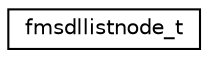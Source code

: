 digraph "Graphical Class Hierarchy"
{
 // INTERACTIVE_SVG=YES
 // LATEX_PDF_SIZE
  edge [fontname="Helvetica",fontsize="10",labelfontname="Helvetica",labelfontsize="10"];
  node [fontname="Helvetica",fontsize="10",shape=record];
  rankdir="LR";
  Node0 [label="fmsdllistnode_t",height=0.2,width=0.4,color="black", fillcolor="white", style="filled",URL="$structfms__diag__dlinked__list__mod_1_1fmsdllistnode__t.html",tooltip="The doubly-linked list node type."];
}
